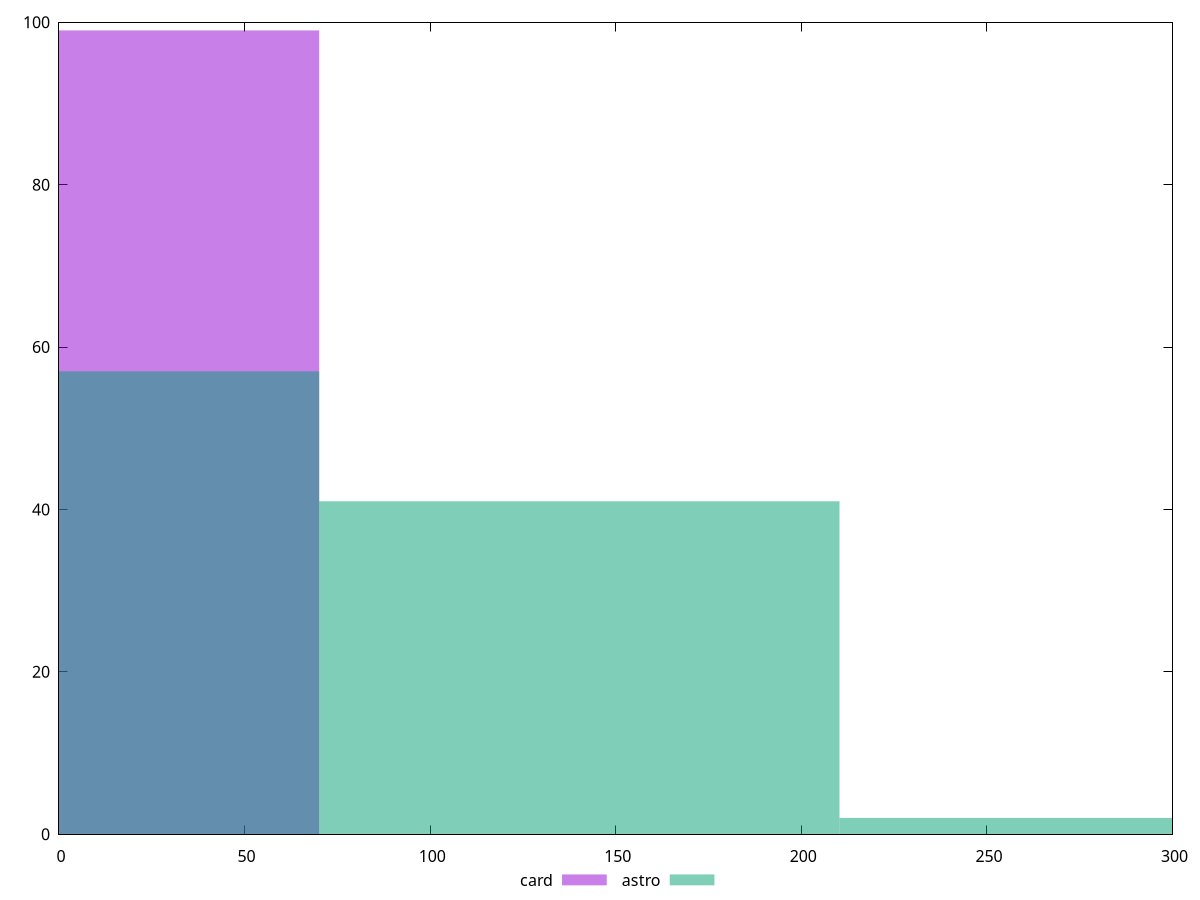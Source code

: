 reset

$card <<EOF
0 99
EOF

$astro <<EOF
0 57
140.19183079387835 41
280.3836615877567 2
EOF

set key outside below
set boxwidth 140.19183079387835
set xrange [0:300]
set yrange [0:100]
set trange [0:100]
set style fill transparent solid 0.5 noborder
set terminal svg size 640, 500 enhanced background rgb 'white'
set output "report/report_00029_2021-02-24T13-36-40.390Z/legacy-javascript/comparison/histogram/2_vs_3.svg"

plot $card title "card" with boxes, \
     $astro title "astro" with boxes

reset
